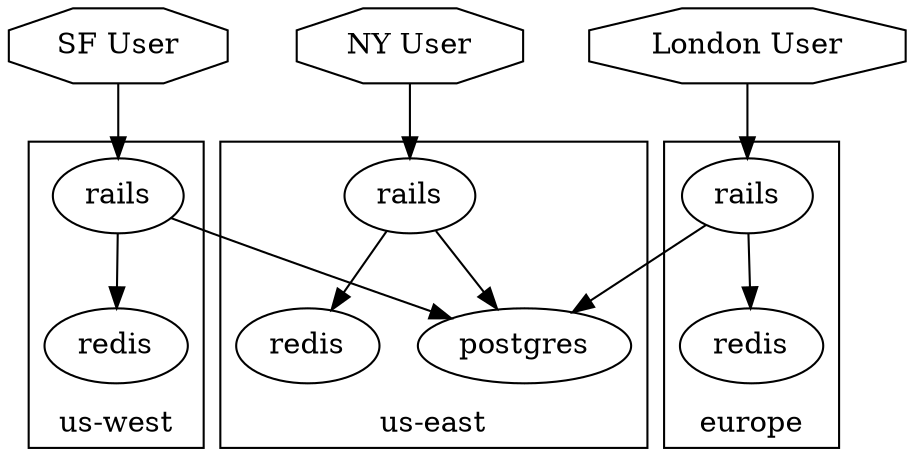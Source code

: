 digraph webapp {

  subgraph "cluster-east" {
    label="us-east";
    labelloc="b";

    "rails-east"    [label="rails"];
    "redis-east"    [label="redis"];
    "pg-master"     [label="postgres"];

    "rails-east" -> "pg-master";
    "rails-east" -> "redis-east";

  }

  subgraph "cluster-west" {
    label="us-west";
    labelloc="b";

    "rails-west"    [label="rails"];
    "redis-west"    [label="redis"];

    "rails-west" -> "redis-west";
    "rails-west" -> "pg-master";
  }

  subgraph "cluster-europe" {
    label="europe";
    labelloc="b";

    "rails-europe"    [label="rails"];
    "redis-europe"    [label="redis"];

    "rails-europe" -> "redis-europe";
    "rails-europe" -> "pg-master";
  }

  "user-ny" [shape=octagon,label="NY User"];
  "user-sf" [shape=octagon,label="SF User"];
  "user-gb" [shape=octagon,label="London User"];

  "user-ny" -> "rails-east";
  "user-sf" -> "rails-west";
  "user-gb" -> "rails-europe";

}
